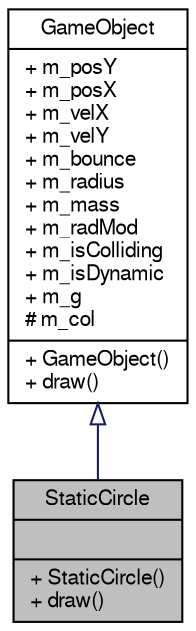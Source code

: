 digraph "StaticCircle"
{
  edge [fontname="FreeSans",fontsize="10",labelfontname="FreeSans",labelfontsize="10"];
  node [fontname="FreeSans",fontsize="10",shape=record];
  Node1 [label="{StaticCircle\n||+ StaticCircle()\l+ draw()\l}",height=0.2,width=0.4,color="black", fillcolor="grey75", style="filled", fontcolor="black"];
  Node2 -> Node1 [dir="back",color="midnightblue",fontsize="10",style="solid",arrowtail="onormal",fontname="FreeSans"];
  Node2 [label="{GameObject\n|+ m_posY\l+ m_posX\l+ m_velX\l+ m_velY\l+ m_bounce\l+ m_radius\l+ m_mass\l+ m_radMod\l+ m_isColliding\l+ m_isDynamic\l+ m_g\l# m_col\l|+ GameObject()\l+ draw()\l}",height=0.2,width=0.4,color="black", fillcolor="white", style="filled",URL="$class_game_object.html",tooltip="This is the parent class for all the possible objects, static objects inherit directly from this..."];
}
